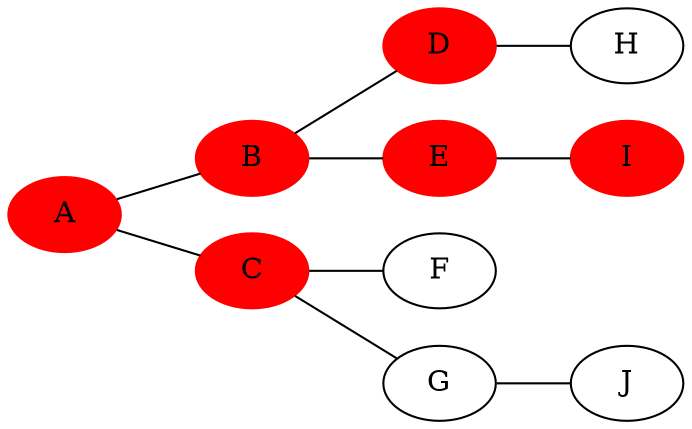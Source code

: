 graph {
 rankdir=LR;
A [style=filled, color=red];
B [style=filled, color=red];
C [style=filled, color=red];
D [style=filled, color=red];
E [style=filled, color=red];
I [style=filled, color=red];
A -- {{B C }}
B -- {{D E }}
C -- {{F G }}
D -- {{H }}
E -- {{I }}
F -- {{}}
G -- {{J }}
H -- {{}}
I -- {{}}
J -- {{}}
}